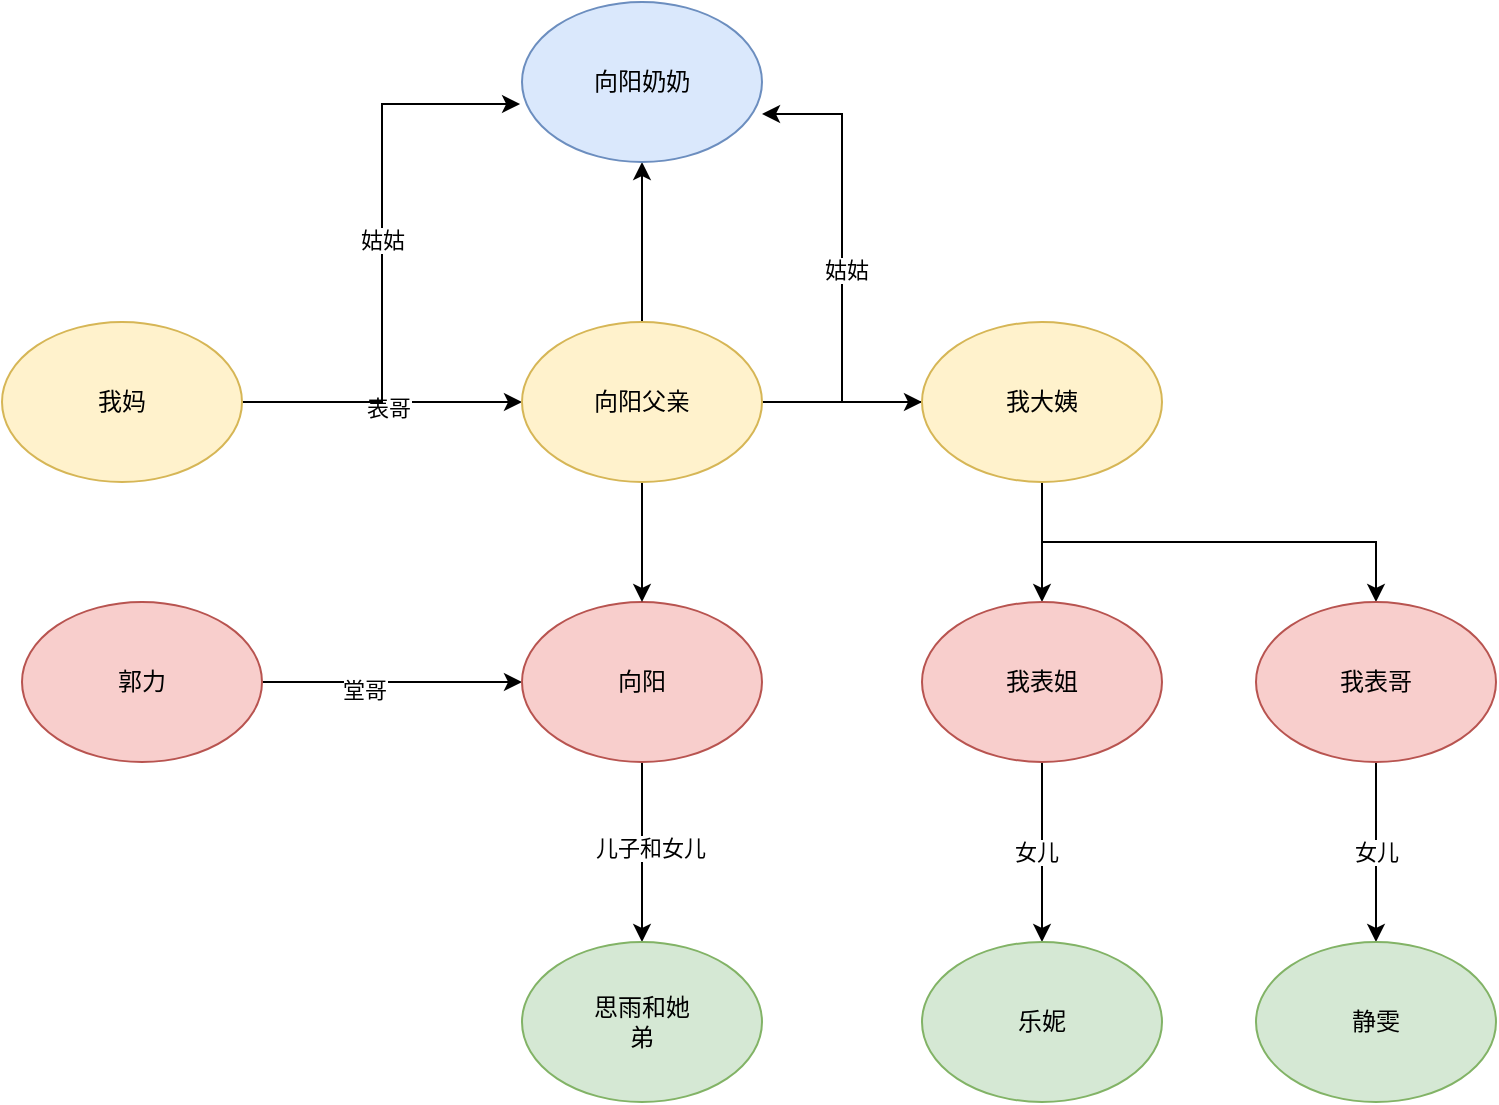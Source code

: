 <mxfile version="14.8.5" type="github">
  <diagram id="kFYnImU_61pwE3nKOwQQ" name="Page-1">
    <mxGraphModel dx="946" dy="614" grid="1" gridSize="10" guides="1" tooltips="1" connect="1" arrows="1" fold="1" page="1" pageScale="1" pageWidth="827" pageHeight="1169" math="0" shadow="0">
      <root>
        <mxCell id="0" />
        <mxCell id="1" parent="0" />
        <mxCell id="8MOW-syFpqiqDsgKMTjz-3" value="" style="edgeStyle=orthogonalEdgeStyle;rounded=0;orthogonalLoop=1;jettySize=auto;html=1;" parent="1" source="8MOW-syFpqiqDsgKMTjz-1" target="8MOW-syFpqiqDsgKMTjz-2" edge="1">
          <mxGeometry relative="1" as="geometry" />
        </mxCell>
        <mxCell id="8MOW-syFpqiqDsgKMTjz-12" value="堂哥" style="edgeLabel;html=1;align=center;verticalAlign=middle;resizable=0;points=[];" parent="8MOW-syFpqiqDsgKMTjz-3" vertex="1" connectable="0">
          <mxGeometry x="-0.215" y="-4" relative="1" as="geometry">
            <mxPoint as="offset" />
          </mxGeometry>
        </mxCell>
        <mxCell id="8MOW-syFpqiqDsgKMTjz-1" value="郭力" style="ellipse;whiteSpace=wrap;html=1;fillColor=#f8cecc;strokeColor=#b85450;" parent="1" vertex="1">
          <mxGeometry x="90" y="400" width="120" height="80" as="geometry" />
        </mxCell>
        <mxCell id="8MOW-syFpqiqDsgKMTjz-5" value="" style="edgeStyle=orthogonalEdgeStyle;rounded=0;orthogonalLoop=1;jettySize=auto;html=1;" parent="1" source="8MOW-syFpqiqDsgKMTjz-2" target="8MOW-syFpqiqDsgKMTjz-4" edge="1">
          <mxGeometry relative="1" as="geometry" />
        </mxCell>
        <mxCell id="8MOW-syFpqiqDsgKMTjz-7" value="儿子和女儿" style="edgeLabel;html=1;align=center;verticalAlign=middle;resizable=0;points=[];" parent="8MOW-syFpqiqDsgKMTjz-5" vertex="1" connectable="0">
          <mxGeometry x="-0.05" y="4" relative="1" as="geometry">
            <mxPoint as="offset" />
          </mxGeometry>
        </mxCell>
        <mxCell id="8MOW-syFpqiqDsgKMTjz-2" value="向阳" style="ellipse;whiteSpace=wrap;html=1;fillColor=#f8cecc;strokeColor=#b85450;" parent="1" vertex="1">
          <mxGeometry x="340" y="400" width="120" height="80" as="geometry" />
        </mxCell>
        <mxCell id="8MOW-syFpqiqDsgKMTjz-4" value="思雨和她&lt;br&gt;弟" style="ellipse;whiteSpace=wrap;html=1;fillColor=#d5e8d4;strokeColor=#82b366;" parent="1" vertex="1">
          <mxGeometry x="340" y="570" width="120" height="80" as="geometry" />
        </mxCell>
        <mxCell id="8MOW-syFpqiqDsgKMTjz-10" value="" style="edgeStyle=orthogonalEdgeStyle;rounded=0;orthogonalLoop=1;jettySize=auto;html=1;" parent="1" source="8MOW-syFpqiqDsgKMTjz-8" target="8MOW-syFpqiqDsgKMTjz-9" edge="1">
          <mxGeometry relative="1" as="geometry" />
        </mxCell>
        <mxCell id="8MOW-syFpqiqDsgKMTjz-13" value="表哥" style="edgeLabel;html=1;align=center;verticalAlign=middle;resizable=0;points=[];" parent="8MOW-syFpqiqDsgKMTjz-10" vertex="1" connectable="0">
          <mxGeometry x="0.046" y="-3" relative="1" as="geometry">
            <mxPoint as="offset" />
          </mxGeometry>
        </mxCell>
        <mxCell id="8MOW-syFpqiqDsgKMTjz-17" style="edgeStyle=orthogonalEdgeStyle;rounded=0;orthogonalLoop=1;jettySize=auto;html=1;entryX=-0.008;entryY=0.638;entryDx=0;entryDy=0;entryPerimeter=0;" parent="1" source="8MOW-syFpqiqDsgKMTjz-8" target="8MOW-syFpqiqDsgKMTjz-14" edge="1">
          <mxGeometry relative="1" as="geometry" />
        </mxCell>
        <mxCell id="8MOW-syFpqiqDsgKMTjz-18" value="姑姑" style="edgeLabel;html=1;align=center;verticalAlign=middle;resizable=0;points=[];" parent="8MOW-syFpqiqDsgKMTjz-17" vertex="1" connectable="0">
          <mxGeometry x="0.05" relative="1" as="geometry">
            <mxPoint as="offset" />
          </mxGeometry>
        </mxCell>
        <mxCell id="8MOW-syFpqiqDsgKMTjz-8" value="我妈" style="ellipse;whiteSpace=wrap;html=1;fillColor=#fff2cc;strokeColor=#d6b656;" parent="1" vertex="1">
          <mxGeometry x="80" y="260" width="120" height="80" as="geometry" />
        </mxCell>
        <mxCell id="8MOW-syFpqiqDsgKMTjz-11" value="" style="edgeStyle=orthogonalEdgeStyle;rounded=0;orthogonalLoop=1;jettySize=auto;html=1;" parent="1" source="8MOW-syFpqiqDsgKMTjz-9" target="8MOW-syFpqiqDsgKMTjz-2" edge="1">
          <mxGeometry relative="1" as="geometry" />
        </mxCell>
        <mxCell id="8MOW-syFpqiqDsgKMTjz-15" value="" style="edgeStyle=orthogonalEdgeStyle;rounded=0;orthogonalLoop=1;jettySize=auto;html=1;" parent="1" source="8MOW-syFpqiqDsgKMTjz-9" target="8MOW-syFpqiqDsgKMTjz-14" edge="1">
          <mxGeometry relative="1" as="geometry" />
        </mxCell>
        <mxCell id="8MOW-syFpqiqDsgKMTjz-20" value="" style="edgeStyle=orthogonalEdgeStyle;rounded=0;orthogonalLoop=1;jettySize=auto;html=1;" parent="1" source="8MOW-syFpqiqDsgKMTjz-9" target="8MOW-syFpqiqDsgKMTjz-19" edge="1">
          <mxGeometry relative="1" as="geometry" />
        </mxCell>
        <mxCell id="8MOW-syFpqiqDsgKMTjz-9" value="向阳父亲" style="ellipse;whiteSpace=wrap;html=1;fillColor=#fff2cc;strokeColor=#d6b656;" parent="1" vertex="1">
          <mxGeometry x="340" y="260" width="120" height="80" as="geometry" />
        </mxCell>
        <mxCell id="8MOW-syFpqiqDsgKMTjz-14" value="向阳奶奶" style="ellipse;whiteSpace=wrap;html=1;fillColor=#dae8fc;strokeColor=#6c8ebf;" parent="1" vertex="1">
          <mxGeometry x="340" y="100" width="120" height="80" as="geometry" />
        </mxCell>
        <mxCell id="8MOW-syFpqiqDsgKMTjz-21" style="edgeStyle=orthogonalEdgeStyle;rounded=0;orthogonalLoop=1;jettySize=auto;html=1;entryX=1;entryY=0.7;entryDx=0;entryDy=0;entryPerimeter=0;" parent="1" source="8MOW-syFpqiqDsgKMTjz-19" target="8MOW-syFpqiqDsgKMTjz-14" edge="1">
          <mxGeometry relative="1" as="geometry" />
        </mxCell>
        <mxCell id="8MOW-syFpqiqDsgKMTjz-22" value="姑姑" style="edgeLabel;html=1;align=center;verticalAlign=middle;resizable=0;points=[];" parent="8MOW-syFpqiqDsgKMTjz-21" vertex="1" connectable="0">
          <mxGeometry x="-0.054" y="-2" relative="1" as="geometry">
            <mxPoint as="offset" />
          </mxGeometry>
        </mxCell>
        <mxCell id="8MOW-syFpqiqDsgKMTjz-24" value="" style="edgeStyle=orthogonalEdgeStyle;rounded=0;orthogonalLoop=1;jettySize=auto;html=1;" parent="1" source="8MOW-syFpqiqDsgKMTjz-19" target="8MOW-syFpqiqDsgKMTjz-23" edge="1">
          <mxGeometry relative="1" as="geometry">
            <Array as="points">
              <mxPoint x="600" y="370" />
              <mxPoint x="600" y="370" />
            </Array>
          </mxGeometry>
        </mxCell>
        <mxCell id="8MOW-syFpqiqDsgKMTjz-30" style="edgeStyle=orthogonalEdgeStyle;rounded=0;orthogonalLoop=1;jettySize=auto;html=1;exitX=0.5;exitY=1;exitDx=0;exitDy=0;" parent="1" source="8MOW-syFpqiqDsgKMTjz-19" target="8MOW-syFpqiqDsgKMTjz-27" edge="1">
          <mxGeometry relative="1" as="geometry" />
        </mxCell>
        <mxCell id="8MOW-syFpqiqDsgKMTjz-19" value="我大姨" style="ellipse;whiteSpace=wrap;html=1;fillColor=#fff2cc;strokeColor=#d6b656;" parent="1" vertex="1">
          <mxGeometry x="540" y="260" width="120" height="80" as="geometry" />
        </mxCell>
        <mxCell id="8MOW-syFpqiqDsgKMTjz-26" value="" style="edgeStyle=orthogonalEdgeStyle;rounded=0;orthogonalLoop=1;jettySize=auto;html=1;" parent="1" source="8MOW-syFpqiqDsgKMTjz-23" target="8MOW-syFpqiqDsgKMTjz-25" edge="1">
          <mxGeometry relative="1" as="geometry" />
        </mxCell>
        <mxCell id="KJTPJqZerFx04vZCgejh-1" value="女儿" style="edgeLabel;html=1;align=center;verticalAlign=middle;resizable=0;points=[];" vertex="1" connectable="0" parent="8MOW-syFpqiqDsgKMTjz-26">
          <mxGeometry y="-3" relative="1" as="geometry">
            <mxPoint as="offset" />
          </mxGeometry>
        </mxCell>
        <mxCell id="8MOW-syFpqiqDsgKMTjz-23" value="我表姐" style="ellipse;whiteSpace=wrap;html=1;fillColor=#f8cecc;strokeColor=#b85450;" parent="1" vertex="1">
          <mxGeometry x="540" y="400" width="120" height="80" as="geometry" />
        </mxCell>
        <mxCell id="8MOW-syFpqiqDsgKMTjz-25" value="乐妮" style="ellipse;whiteSpace=wrap;html=1;fillColor=#d5e8d4;strokeColor=#82b366;" parent="1" vertex="1">
          <mxGeometry x="540" y="570" width="120" height="80" as="geometry" />
        </mxCell>
        <mxCell id="8MOW-syFpqiqDsgKMTjz-32" value="女儿&lt;br&gt;" style="edgeStyle=orthogonalEdgeStyle;rounded=0;orthogonalLoop=1;jettySize=auto;html=1;" parent="1" source="8MOW-syFpqiqDsgKMTjz-27" target="8MOW-syFpqiqDsgKMTjz-31" edge="1">
          <mxGeometry relative="1" as="geometry" />
        </mxCell>
        <mxCell id="8MOW-syFpqiqDsgKMTjz-27" value="我表哥" style="ellipse;whiteSpace=wrap;html=1;fillColor=#f8cecc;strokeColor=#b85450;" parent="1" vertex="1">
          <mxGeometry x="707" y="400" width="120" height="80" as="geometry" />
        </mxCell>
        <mxCell id="8MOW-syFpqiqDsgKMTjz-31" value="静雯" style="ellipse;whiteSpace=wrap;html=1;fillColor=#d5e8d4;strokeColor=#82b366;" parent="1" vertex="1">
          <mxGeometry x="707" y="570" width="120" height="80" as="geometry" />
        </mxCell>
      </root>
    </mxGraphModel>
  </diagram>
</mxfile>
